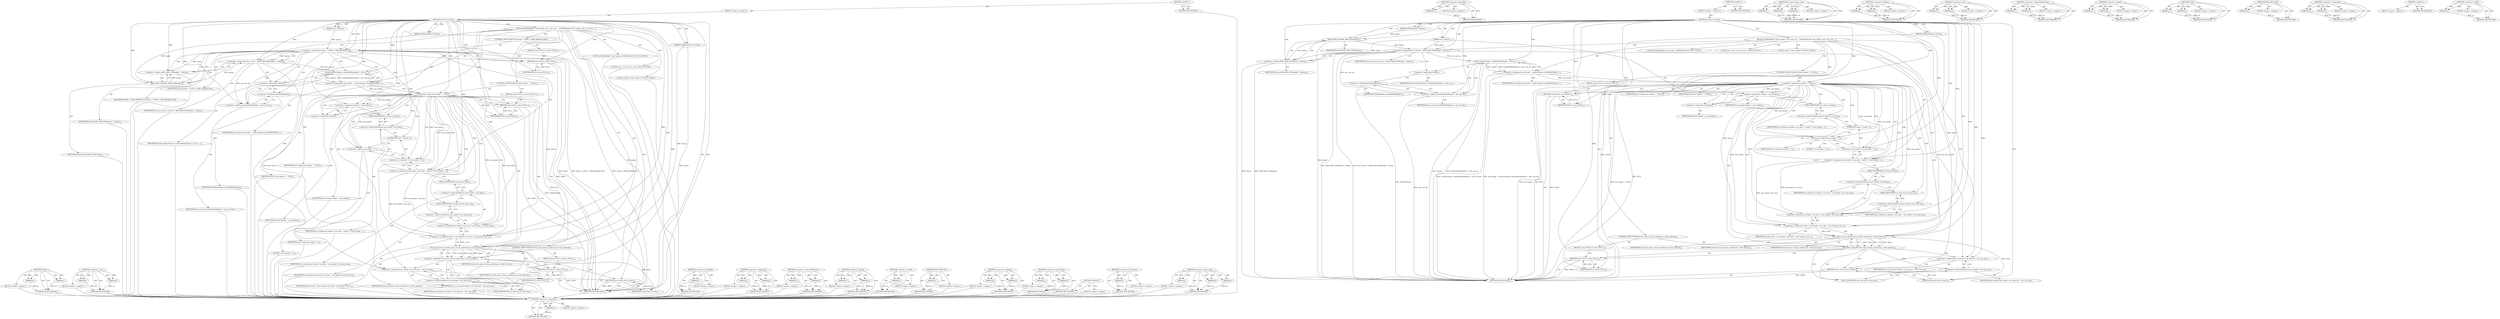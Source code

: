 digraph "lha_input_stream_read" {
vulnerable_126 [label=<(METHOD,&lt;operator&gt;.indirection)>];
vulnerable_127 [label=<(PARAM,p1)>];
vulnerable_128 [label=<(BLOCK,&lt;empty&gt;,&lt;empty&gt;)>];
vulnerable_129 [label=<(METHOD_RETURN,ANY)>];
vulnerable_149 [label=<(METHOD,&lt;operator&gt;.logicalNot)>];
vulnerable_150 [label=<(PARAM,p1)>];
vulnerable_151 [label=<(BLOCK,&lt;empty&gt;,&lt;empty&gt;)>];
vulnerable_152 [label=<(METHOD_RETURN,ANY)>];
vulnerable_6 [label=<(METHOD,&lt;global&gt;)<SUB>1</SUB>>];
vulnerable_7 [label=<(BLOCK,&lt;empty&gt;,&lt;empty&gt;)<SUB>1</SUB>>];
vulnerable_8 [label=<(METHOD,extend_raw_data)<SUB>1</SUB>>];
vulnerable_9 [label=<(PARAM,LHAFileHeader **header)<SUB>1</SUB>>];
vulnerable_10 [label=<(PARAM,LHAInputStream *stream)<SUB>2</SUB>>];
vulnerable_11 [label=<(PARAM,size_t nbytes)<SUB>3</SUB>>];
vulnerable_12 [label=<(BLOCK,{
	LHAFileHeader *new_header;
 	size_t new_raw_...,{
	LHAFileHeader *new_header;
 	size_t new_raw_...)<SUB>4</SUB>>];
vulnerable_13 [label="<(LOCAL,LHAFileHeader* new_header: LHAFileHeader*)<SUB>5</SUB>>"];
vulnerable_14 [label="<(LOCAL,size_t new_raw_len: size_t)<SUB>6</SUB>>"];
vulnerable_15 [label="<(LOCAL,uint8_t* result: uint8_t*)<SUB>7</SUB>>"];
vulnerable_16 [label=<(&lt;operator&gt;.assignment,new_raw_len = RAW_DATA_LEN(header) + nbytes)<SUB>10</SUB>>];
vulnerable_17 [label=<(IDENTIFIER,new_raw_len,new_raw_len = RAW_DATA_LEN(header) + nbytes)<SUB>10</SUB>>];
vulnerable_18 [label=<(&lt;operator&gt;.addition,RAW_DATA_LEN(header) + nbytes)<SUB>10</SUB>>];
vulnerable_19 [label=<(RAW_DATA_LEN,RAW_DATA_LEN(header))<SUB>10</SUB>>];
vulnerable_20 [label=<(IDENTIFIER,header,RAW_DATA_LEN(header))<SUB>10</SUB>>];
vulnerable_21 [label=<(IDENTIFIER,nbytes,RAW_DATA_LEN(header) + nbytes)<SUB>10</SUB>>];
vulnerable_22 [label=<(&lt;operator&gt;.assignment,new_header = realloc(*header, sizeof(LHAFileHea...)<SUB>11</SUB>>];
vulnerable_23 [label=<(IDENTIFIER,new_header,new_header = realloc(*header, sizeof(LHAFileHea...)<SUB>11</SUB>>];
vulnerable_24 [label=<(realloc,realloc(*header, sizeof(LHAFileHeader) + new_ra...)<SUB>11</SUB>>];
vulnerable_25 [label=<(&lt;operator&gt;.indirection,*header)<SUB>11</SUB>>];
vulnerable_26 [label=<(IDENTIFIER,header,realloc(*header, sizeof(LHAFileHeader) + new_ra...)<SUB>11</SUB>>];
vulnerable_27 [label=<(&lt;operator&gt;.addition,sizeof(LHAFileHeader) + new_raw_len)<SUB>11</SUB>>];
vulnerable_28 [label=<(&lt;operator&gt;.sizeOf,sizeof(LHAFileHeader))<SUB>11</SUB>>];
vulnerable_29 [label=<(IDENTIFIER,LHAFileHeader,sizeof(LHAFileHeader))<SUB>11</SUB>>];
vulnerable_30 [label=<(IDENTIFIER,new_raw_len,sizeof(LHAFileHeader) + new_raw_len)<SUB>11</SUB>>];
vulnerable_31 [label=<(CONTROL_STRUCTURE,IF,if (new_header == NULL))<SUB>13</SUB>>];
vulnerable_32 [label=<(&lt;operator&gt;.equals,new_header == NULL)<SUB>13</SUB>>];
vulnerable_33 [label=<(IDENTIFIER,new_header,new_header == NULL)<SUB>13</SUB>>];
vulnerable_34 [label=<(IDENTIFIER,NULL,new_header == NULL)<SUB>13</SUB>>];
vulnerable_35 [label=<(BLOCK,{
		return NULL;
	},{
		return NULL;
	})<SUB>13</SUB>>];
vulnerable_36 [label=<(RETURN,return NULL;,return NULL;)<SUB>14</SUB>>];
vulnerable_37 [label=<(IDENTIFIER,NULL,return NULL;)<SUB>14</SUB>>];
vulnerable_38 [label=<(&lt;operator&gt;.assignment,*header = new_header)<SUB>18</SUB>>];
vulnerable_39 [label=<(&lt;operator&gt;.indirection,*header)<SUB>18</SUB>>];
vulnerable_40 [label=<(IDENTIFIER,header,*header = new_header)<SUB>18</SUB>>];
vulnerable_41 [label=<(IDENTIFIER,new_header,*header = new_header)<SUB>18</SUB>>];
vulnerable_42 [label=<(&lt;operator&gt;.assignment,new_header-&gt;raw_data = (uint8_t *) (new_header ...)<SUB>19</SUB>>];
vulnerable_43 [label=<(&lt;operator&gt;.indirectFieldAccess,new_header-&gt;raw_data)<SUB>19</SUB>>];
vulnerable_44 [label=<(IDENTIFIER,new_header,new_header-&gt;raw_data = (uint8_t *) (new_header ...)<SUB>19</SUB>>];
vulnerable_45 [label=<(FIELD_IDENTIFIER,raw_data,raw_data)<SUB>19</SUB>>];
vulnerable_46 [label=<(&lt;operator&gt;.cast,(uint8_t *) (new_header + 1))<SUB>19</SUB>>];
vulnerable_47 [label=<(UNKNOWN,uint8_t *,uint8_t *)<SUB>19</SUB>>];
vulnerable_48 [label=<(&lt;operator&gt;.addition,new_header + 1)<SUB>19</SUB>>];
vulnerable_49 [label=<(IDENTIFIER,new_header,new_header + 1)<SUB>19</SUB>>];
vulnerable_50 [label=<(LITERAL,1,new_header + 1)<SUB>19</SUB>>];
vulnerable_51 [label=<(&lt;operator&gt;.assignment,result = new_header-&gt;raw_data + new_header-&gt;raw...)<SUB>20</SUB>>];
vulnerable_52 [label=<(IDENTIFIER,result,result = new_header-&gt;raw_data + new_header-&gt;raw...)<SUB>20</SUB>>];
vulnerable_53 [label=<(&lt;operator&gt;.addition,new_header-&gt;raw_data + new_header-&gt;raw_data_len)<SUB>20</SUB>>];
vulnerable_54 [label=<(&lt;operator&gt;.indirectFieldAccess,new_header-&gt;raw_data)<SUB>20</SUB>>];
vulnerable_55 [label=<(IDENTIFIER,new_header,new_header-&gt;raw_data + new_header-&gt;raw_data_len)<SUB>20</SUB>>];
vulnerable_56 [label=<(FIELD_IDENTIFIER,raw_data,raw_data)<SUB>20</SUB>>];
vulnerable_57 [label=<(&lt;operator&gt;.indirectFieldAccess,new_header-&gt;raw_data_len)<SUB>20</SUB>>];
vulnerable_58 [label=<(IDENTIFIER,new_header,new_header-&gt;raw_data + new_header-&gt;raw_data_len)<SUB>20</SUB>>];
vulnerable_59 [label=<(FIELD_IDENTIFIER,raw_data_len,raw_data_len)<SUB>20</SUB>>];
vulnerable_60 [label=<(CONTROL_STRUCTURE,IF,if (!lha_input_stream_read(stream, result, nbytes)))<SUB>23</SUB>>];
vulnerable_61 [label=<(&lt;operator&gt;.logicalNot,!lha_input_stream_read(stream, result, nbytes))<SUB>23</SUB>>];
vulnerable_62 [label=<(lha_input_stream_read,lha_input_stream_read(stream, result, nbytes))<SUB>23</SUB>>];
vulnerable_63 [label=<(IDENTIFIER,stream,lha_input_stream_read(stream, result, nbytes))<SUB>23</SUB>>];
vulnerable_64 [label=<(IDENTIFIER,result,lha_input_stream_read(stream, result, nbytes))<SUB>23</SUB>>];
vulnerable_65 [label=<(IDENTIFIER,nbytes,lha_input_stream_read(stream, result, nbytes))<SUB>23</SUB>>];
vulnerable_66 [label=<(BLOCK,{
		return NULL;
	},{
		return NULL;
	})<SUB>23</SUB>>];
vulnerable_67 [label=<(RETURN,return NULL;,return NULL;)<SUB>24</SUB>>];
vulnerable_68 [label=<(IDENTIFIER,NULL,return NULL;)<SUB>24</SUB>>];
vulnerable_69 [label=<(&lt;operator&gt;.assignment,new_header-&gt;raw_data_len = new_raw_len)<SUB>27</SUB>>];
vulnerable_70 [label=<(&lt;operator&gt;.indirectFieldAccess,new_header-&gt;raw_data_len)<SUB>27</SUB>>];
vulnerable_71 [label=<(IDENTIFIER,new_header,new_header-&gt;raw_data_len = new_raw_len)<SUB>27</SUB>>];
vulnerable_72 [label=<(FIELD_IDENTIFIER,raw_data_len,raw_data_len)<SUB>27</SUB>>];
vulnerable_73 [label=<(IDENTIFIER,new_raw_len,new_header-&gt;raw_data_len = new_raw_len)<SUB>27</SUB>>];
vulnerable_74 [label=<(RETURN,return result;,return result;)<SUB>29</SUB>>];
vulnerable_75 [label=<(IDENTIFIER,result,return result;)<SUB>29</SUB>>];
vulnerable_76 [label=<(METHOD_RETURN,uint8_t)<SUB>1</SUB>>];
vulnerable_78 [label=<(METHOD_RETURN,ANY)<SUB>1</SUB>>];
vulnerable_153 [label=<(METHOD,lha_input_stream_read)>];
vulnerable_154 [label=<(PARAM,p1)>];
vulnerable_155 [label=<(PARAM,p2)>];
vulnerable_156 [label=<(PARAM,p3)>];
vulnerable_157 [label=<(BLOCK,&lt;empty&gt;,&lt;empty&gt;)>];
vulnerable_158 [label=<(METHOD_RETURN,ANY)>];
vulnerable_112 [label=<(METHOD,&lt;operator&gt;.addition)>];
vulnerable_113 [label=<(PARAM,p1)>];
vulnerable_114 [label=<(PARAM,p2)>];
vulnerable_115 [label=<(BLOCK,&lt;empty&gt;,&lt;empty&gt;)>];
vulnerable_116 [label=<(METHOD_RETURN,ANY)>];
vulnerable_144 [label=<(METHOD,&lt;operator&gt;.cast)>];
vulnerable_145 [label=<(PARAM,p1)>];
vulnerable_146 [label=<(PARAM,p2)>];
vulnerable_147 [label=<(BLOCK,&lt;empty&gt;,&lt;empty&gt;)>];
vulnerable_148 [label=<(METHOD_RETURN,ANY)>];
vulnerable_139 [label=<(METHOD,&lt;operator&gt;.indirectFieldAccess)>];
vulnerable_140 [label=<(PARAM,p1)>];
vulnerable_141 [label=<(PARAM,p2)>];
vulnerable_142 [label=<(BLOCK,&lt;empty&gt;,&lt;empty&gt;)>];
vulnerable_143 [label=<(METHOD_RETURN,ANY)>];
vulnerable_134 [label=<(METHOD,&lt;operator&gt;.equals)>];
vulnerable_135 [label=<(PARAM,p1)>];
vulnerable_136 [label=<(PARAM,p2)>];
vulnerable_137 [label=<(BLOCK,&lt;empty&gt;,&lt;empty&gt;)>];
vulnerable_138 [label=<(METHOD_RETURN,ANY)>];
vulnerable_121 [label=<(METHOD,realloc)>];
vulnerable_122 [label=<(PARAM,p1)>];
vulnerable_123 [label=<(PARAM,p2)>];
vulnerable_124 [label=<(BLOCK,&lt;empty&gt;,&lt;empty&gt;)>];
vulnerable_125 [label=<(METHOD_RETURN,ANY)>];
vulnerable_117 [label=<(METHOD,RAW_DATA_LEN)>];
vulnerable_118 [label=<(PARAM,p1)>];
vulnerable_119 [label=<(BLOCK,&lt;empty&gt;,&lt;empty&gt;)>];
vulnerable_120 [label=<(METHOD_RETURN,ANY)>];
vulnerable_107 [label=<(METHOD,&lt;operator&gt;.assignment)>];
vulnerable_108 [label=<(PARAM,p1)>];
vulnerable_109 [label=<(PARAM,p2)>];
vulnerable_110 [label=<(BLOCK,&lt;empty&gt;,&lt;empty&gt;)>];
vulnerable_111 [label=<(METHOD_RETURN,ANY)>];
vulnerable_101 [label=<(METHOD,&lt;global&gt;)<SUB>1</SUB>>];
vulnerable_102 [label=<(BLOCK,&lt;empty&gt;,&lt;empty&gt;)>];
vulnerable_103 [label=<(METHOD_RETURN,ANY)>];
vulnerable_130 [label=<(METHOD,&lt;operator&gt;.sizeOf)>];
vulnerable_131 [label=<(PARAM,p1)>];
vulnerable_132 [label=<(BLOCK,&lt;empty&gt;,&lt;empty&gt;)>];
vulnerable_133 [label=<(METHOD_RETURN,ANY)>];
fixed_133 [label=<(METHOD,realloc)>];
fixed_134 [label=<(PARAM,p1)>];
fixed_135 [label=<(PARAM,p2)>];
fixed_136 [label=<(BLOCK,&lt;empty&gt;,&lt;empty&gt;)>];
fixed_137 [label=<(METHOD_RETURN,ANY)>];
fixed_156 [label=<(METHOD,&lt;operator&gt;.cast)>];
fixed_157 [label=<(PARAM,p1)>];
fixed_158 [label=<(PARAM,p2)>];
fixed_159 [label=<(BLOCK,&lt;empty&gt;,&lt;empty&gt;)>];
fixed_160 [label=<(METHOD_RETURN,ANY)>];
fixed_6 [label=<(METHOD,&lt;global&gt;)<SUB>1</SUB>>];
fixed_7 [label=<(BLOCK,&lt;empty&gt;,&lt;empty&gt;)<SUB>1</SUB>>];
fixed_8 [label=<(METHOD,extend_raw_data)<SUB>1</SUB>>];
fixed_9 [label=<(PARAM,LHAFileHeader **header)<SUB>1</SUB>>];
fixed_10 [label=<(PARAM,LHAInputStream *stream)<SUB>2</SUB>>];
fixed_11 [label=<(PARAM,size_t nbytes)<SUB>3</SUB>>];
fixed_12 [label=<(BLOCK,{
	LHAFileHeader *new_header;
 	size_t new_raw_...,{
	LHAFileHeader *new_header;
 	size_t new_raw_...)<SUB>4</SUB>>];
fixed_13 [label="<(LOCAL,LHAFileHeader* new_header: LHAFileHeader*)<SUB>5</SUB>>"];
fixed_14 [label="<(LOCAL,size_t new_raw_len: size_t)<SUB>6</SUB>>"];
fixed_15 [label="<(LOCAL,uint8_t* result: uint8_t*)<SUB>7</SUB>>"];
fixed_16 [label=<(CONTROL_STRUCTURE,IF,if (nbytes &gt; LEVEL_3_MAX_HEADER_LEN))<SUB>9</SUB>>];
fixed_17 [label=<(&lt;operator&gt;.greaterThan,nbytes &gt; LEVEL_3_MAX_HEADER_LEN)<SUB>9</SUB>>];
fixed_18 [label=<(IDENTIFIER,nbytes,nbytes &gt; LEVEL_3_MAX_HEADER_LEN)<SUB>9</SUB>>];
fixed_19 [label=<(IDENTIFIER,LEVEL_3_MAX_HEADER_LEN,nbytes &gt; LEVEL_3_MAX_HEADER_LEN)<SUB>9</SUB>>];
fixed_20 [label=<(BLOCK,{
		return NULL;
	},{
		return NULL;
	})<SUB>9</SUB>>];
fixed_21 [label=<(RETURN,return NULL;,return NULL;)<SUB>10</SUB>>];
fixed_22 [label=<(IDENTIFIER,NULL,return NULL;)<SUB>10</SUB>>];
fixed_23 [label=<(&lt;operator&gt;.assignment,new_raw_len = RAW_DATA_LEN(header) + nbytes)<SUB>14</SUB>>];
fixed_24 [label=<(IDENTIFIER,new_raw_len,new_raw_len = RAW_DATA_LEN(header) + nbytes)<SUB>14</SUB>>];
fixed_25 [label=<(&lt;operator&gt;.addition,RAW_DATA_LEN(header) + nbytes)<SUB>14</SUB>>];
fixed_26 [label=<(RAW_DATA_LEN,RAW_DATA_LEN(header))<SUB>14</SUB>>];
fixed_27 [label=<(IDENTIFIER,header,RAW_DATA_LEN(header))<SUB>14</SUB>>];
fixed_28 [label=<(IDENTIFIER,nbytes,RAW_DATA_LEN(header) + nbytes)<SUB>14</SUB>>];
fixed_29 [label=<(&lt;operator&gt;.assignment,new_header = realloc(*header, sizeof(LHAFileHea...)<SUB>15</SUB>>];
fixed_30 [label=<(IDENTIFIER,new_header,new_header = realloc(*header, sizeof(LHAFileHea...)<SUB>15</SUB>>];
fixed_31 [label=<(realloc,realloc(*header, sizeof(LHAFileHeader) + new_ra...)<SUB>15</SUB>>];
fixed_32 [label=<(&lt;operator&gt;.indirection,*header)<SUB>15</SUB>>];
fixed_33 [label=<(IDENTIFIER,header,realloc(*header, sizeof(LHAFileHeader) + new_ra...)<SUB>15</SUB>>];
fixed_34 [label=<(&lt;operator&gt;.addition,sizeof(LHAFileHeader) + new_raw_len)<SUB>15</SUB>>];
fixed_35 [label=<(&lt;operator&gt;.sizeOf,sizeof(LHAFileHeader))<SUB>15</SUB>>];
fixed_36 [label=<(IDENTIFIER,LHAFileHeader,sizeof(LHAFileHeader))<SUB>15</SUB>>];
fixed_37 [label=<(IDENTIFIER,new_raw_len,sizeof(LHAFileHeader) + new_raw_len)<SUB>15</SUB>>];
fixed_38 [label=<(CONTROL_STRUCTURE,IF,if (new_header == NULL))<SUB>17</SUB>>];
fixed_39 [label=<(&lt;operator&gt;.equals,new_header == NULL)<SUB>17</SUB>>];
fixed_40 [label=<(IDENTIFIER,new_header,new_header == NULL)<SUB>17</SUB>>];
fixed_41 [label=<(IDENTIFIER,NULL,new_header == NULL)<SUB>17</SUB>>];
fixed_42 [label=<(BLOCK,{
		return NULL;
	},{
		return NULL;
	})<SUB>17</SUB>>];
fixed_43 [label=<(RETURN,return NULL;,return NULL;)<SUB>18</SUB>>];
fixed_44 [label=<(IDENTIFIER,NULL,return NULL;)<SUB>18</SUB>>];
fixed_45 [label=<(&lt;operator&gt;.assignment,*header = new_header)<SUB>22</SUB>>];
fixed_46 [label=<(&lt;operator&gt;.indirection,*header)<SUB>22</SUB>>];
fixed_47 [label=<(IDENTIFIER,header,*header = new_header)<SUB>22</SUB>>];
fixed_48 [label=<(IDENTIFIER,new_header,*header = new_header)<SUB>22</SUB>>];
fixed_49 [label=<(&lt;operator&gt;.assignment,new_header-&gt;raw_data = (uint8_t *) (new_header ...)<SUB>23</SUB>>];
fixed_50 [label=<(&lt;operator&gt;.indirectFieldAccess,new_header-&gt;raw_data)<SUB>23</SUB>>];
fixed_51 [label=<(IDENTIFIER,new_header,new_header-&gt;raw_data = (uint8_t *) (new_header ...)<SUB>23</SUB>>];
fixed_52 [label=<(FIELD_IDENTIFIER,raw_data,raw_data)<SUB>23</SUB>>];
fixed_53 [label=<(&lt;operator&gt;.cast,(uint8_t *) (new_header + 1))<SUB>23</SUB>>];
fixed_54 [label=<(UNKNOWN,uint8_t *,uint8_t *)<SUB>23</SUB>>];
fixed_55 [label=<(&lt;operator&gt;.addition,new_header + 1)<SUB>23</SUB>>];
fixed_56 [label=<(IDENTIFIER,new_header,new_header + 1)<SUB>23</SUB>>];
fixed_57 [label=<(LITERAL,1,new_header + 1)<SUB>23</SUB>>];
fixed_58 [label=<(&lt;operator&gt;.assignment,result = new_header-&gt;raw_data + new_header-&gt;raw...)<SUB>24</SUB>>];
fixed_59 [label=<(IDENTIFIER,result,result = new_header-&gt;raw_data + new_header-&gt;raw...)<SUB>24</SUB>>];
fixed_60 [label=<(&lt;operator&gt;.addition,new_header-&gt;raw_data + new_header-&gt;raw_data_len)<SUB>24</SUB>>];
fixed_61 [label=<(&lt;operator&gt;.indirectFieldAccess,new_header-&gt;raw_data)<SUB>24</SUB>>];
fixed_62 [label=<(IDENTIFIER,new_header,new_header-&gt;raw_data + new_header-&gt;raw_data_len)<SUB>24</SUB>>];
fixed_63 [label=<(FIELD_IDENTIFIER,raw_data,raw_data)<SUB>24</SUB>>];
fixed_64 [label=<(&lt;operator&gt;.indirectFieldAccess,new_header-&gt;raw_data_len)<SUB>24</SUB>>];
fixed_65 [label=<(IDENTIFIER,new_header,new_header-&gt;raw_data + new_header-&gt;raw_data_len)<SUB>24</SUB>>];
fixed_66 [label=<(FIELD_IDENTIFIER,raw_data_len,raw_data_len)<SUB>24</SUB>>];
fixed_67 [label=<(CONTROL_STRUCTURE,IF,if (!lha_input_stream_read(stream, result, nbytes)))<SUB>27</SUB>>];
fixed_68 [label=<(&lt;operator&gt;.logicalNot,!lha_input_stream_read(stream, result, nbytes))<SUB>27</SUB>>];
fixed_69 [label=<(lha_input_stream_read,lha_input_stream_read(stream, result, nbytes))<SUB>27</SUB>>];
fixed_70 [label=<(IDENTIFIER,stream,lha_input_stream_read(stream, result, nbytes))<SUB>27</SUB>>];
fixed_71 [label=<(IDENTIFIER,result,lha_input_stream_read(stream, result, nbytes))<SUB>27</SUB>>];
fixed_72 [label=<(IDENTIFIER,nbytes,lha_input_stream_read(stream, result, nbytes))<SUB>27</SUB>>];
fixed_73 [label=<(BLOCK,{
		return NULL;
	},{
		return NULL;
	})<SUB>27</SUB>>];
fixed_74 [label=<(RETURN,return NULL;,return NULL;)<SUB>28</SUB>>];
fixed_75 [label=<(IDENTIFIER,NULL,return NULL;)<SUB>28</SUB>>];
fixed_76 [label=<(&lt;operator&gt;.assignment,new_header-&gt;raw_data_len = new_raw_len)<SUB>31</SUB>>];
fixed_77 [label=<(&lt;operator&gt;.indirectFieldAccess,new_header-&gt;raw_data_len)<SUB>31</SUB>>];
fixed_78 [label=<(IDENTIFIER,new_header,new_header-&gt;raw_data_len = new_raw_len)<SUB>31</SUB>>];
fixed_79 [label=<(FIELD_IDENTIFIER,raw_data_len,raw_data_len)<SUB>31</SUB>>];
fixed_80 [label=<(IDENTIFIER,new_raw_len,new_header-&gt;raw_data_len = new_raw_len)<SUB>31</SUB>>];
fixed_81 [label=<(RETURN,return result;,return result;)<SUB>33</SUB>>];
fixed_82 [label=<(IDENTIFIER,result,return result;)<SUB>33</SUB>>];
fixed_83 [label=<(METHOD_RETURN,uint8_t)<SUB>1</SUB>>];
fixed_85 [label=<(METHOD_RETURN,ANY)<SUB>1</SUB>>];
fixed_161 [label=<(METHOD,&lt;operator&gt;.logicalNot)>];
fixed_162 [label=<(PARAM,p1)>];
fixed_163 [label=<(BLOCK,&lt;empty&gt;,&lt;empty&gt;)>];
fixed_164 [label=<(METHOD_RETURN,ANY)>];
fixed_119 [label=<(METHOD,&lt;operator&gt;.assignment)>];
fixed_120 [label=<(PARAM,p1)>];
fixed_121 [label=<(PARAM,p2)>];
fixed_122 [label=<(BLOCK,&lt;empty&gt;,&lt;empty&gt;)>];
fixed_123 [label=<(METHOD_RETURN,ANY)>];
fixed_151 [label=<(METHOD,&lt;operator&gt;.indirectFieldAccess)>];
fixed_152 [label=<(PARAM,p1)>];
fixed_153 [label=<(PARAM,p2)>];
fixed_154 [label=<(BLOCK,&lt;empty&gt;,&lt;empty&gt;)>];
fixed_155 [label=<(METHOD_RETURN,ANY)>];
fixed_146 [label=<(METHOD,&lt;operator&gt;.equals)>];
fixed_147 [label=<(PARAM,p1)>];
fixed_148 [label=<(PARAM,p2)>];
fixed_149 [label=<(BLOCK,&lt;empty&gt;,&lt;empty&gt;)>];
fixed_150 [label=<(METHOD_RETURN,ANY)>];
fixed_142 [label=<(METHOD,&lt;operator&gt;.sizeOf)>];
fixed_143 [label=<(PARAM,p1)>];
fixed_144 [label=<(BLOCK,&lt;empty&gt;,&lt;empty&gt;)>];
fixed_145 [label=<(METHOD_RETURN,ANY)>];
fixed_129 [label=<(METHOD,RAW_DATA_LEN)>];
fixed_130 [label=<(PARAM,p1)>];
fixed_131 [label=<(BLOCK,&lt;empty&gt;,&lt;empty&gt;)>];
fixed_132 [label=<(METHOD_RETURN,ANY)>];
fixed_124 [label=<(METHOD,&lt;operator&gt;.addition)>];
fixed_125 [label=<(PARAM,p1)>];
fixed_126 [label=<(PARAM,p2)>];
fixed_127 [label=<(BLOCK,&lt;empty&gt;,&lt;empty&gt;)>];
fixed_128 [label=<(METHOD_RETURN,ANY)>];
fixed_114 [label=<(METHOD,&lt;operator&gt;.greaterThan)>];
fixed_115 [label=<(PARAM,p1)>];
fixed_116 [label=<(PARAM,p2)>];
fixed_117 [label=<(BLOCK,&lt;empty&gt;,&lt;empty&gt;)>];
fixed_118 [label=<(METHOD_RETURN,ANY)>];
fixed_108 [label=<(METHOD,&lt;global&gt;)<SUB>1</SUB>>];
fixed_109 [label=<(BLOCK,&lt;empty&gt;,&lt;empty&gt;)>];
fixed_110 [label=<(METHOD_RETURN,ANY)>];
fixed_138 [label=<(METHOD,&lt;operator&gt;.indirection)>];
fixed_139 [label=<(PARAM,p1)>];
fixed_140 [label=<(BLOCK,&lt;empty&gt;,&lt;empty&gt;)>];
fixed_141 [label=<(METHOD_RETURN,ANY)>];
fixed_165 [label=<(METHOD,lha_input_stream_read)>];
fixed_166 [label=<(PARAM,p1)>];
fixed_167 [label=<(PARAM,p2)>];
fixed_168 [label=<(PARAM,p3)>];
fixed_169 [label=<(BLOCK,&lt;empty&gt;,&lt;empty&gt;)>];
fixed_170 [label=<(METHOD_RETURN,ANY)>];
vulnerable_126 -> vulnerable_127  [key=0, label="AST: "];
vulnerable_126 -> vulnerable_127  [key=1, label="DDG: "];
vulnerable_126 -> vulnerable_128  [key=0, label="AST: "];
vulnerable_126 -> vulnerable_129  [key=0, label="AST: "];
vulnerable_126 -> vulnerable_129  [key=1, label="CFG: "];
vulnerable_127 -> vulnerable_129  [key=0, label="DDG: p1"];
vulnerable_149 -> vulnerable_150  [key=0, label="AST: "];
vulnerable_149 -> vulnerable_150  [key=1, label="DDG: "];
vulnerable_149 -> vulnerable_151  [key=0, label="AST: "];
vulnerable_149 -> vulnerable_152  [key=0, label="AST: "];
vulnerable_149 -> vulnerable_152  [key=1, label="CFG: "];
vulnerable_150 -> vulnerable_152  [key=0, label="DDG: p1"];
vulnerable_6 -> vulnerable_7  [key=0, label="AST: "];
vulnerable_6 -> vulnerable_78  [key=0, label="AST: "];
vulnerable_6 -> vulnerable_78  [key=1, label="CFG: "];
vulnerable_7 -> vulnerable_8  [key=0, label="AST: "];
vulnerable_8 -> vulnerable_9  [key=0, label="AST: "];
vulnerable_8 -> vulnerable_9  [key=1, label="DDG: "];
vulnerable_8 -> vulnerable_10  [key=0, label="AST: "];
vulnerable_8 -> vulnerable_10  [key=1, label="DDG: "];
vulnerable_8 -> vulnerable_11  [key=0, label="AST: "];
vulnerable_8 -> vulnerable_11  [key=1, label="DDG: "];
vulnerable_8 -> vulnerable_12  [key=0, label="AST: "];
vulnerable_8 -> vulnerable_76  [key=0, label="AST: "];
vulnerable_8 -> vulnerable_19  [key=0, label="CFG: "];
vulnerable_8 -> vulnerable_19  [key=1, label="DDG: "];
vulnerable_8 -> vulnerable_16  [key=0, label="DDG: "];
vulnerable_8 -> vulnerable_38  [key=0, label="DDG: "];
vulnerable_8 -> vulnerable_42  [key=0, label="DDG: "];
vulnerable_8 -> vulnerable_51  [key=0, label="DDG: "];
vulnerable_8 -> vulnerable_69  [key=0, label="DDG: "];
vulnerable_8 -> vulnerable_75  [key=0, label="DDG: "];
vulnerable_8 -> vulnerable_18  [key=0, label="DDG: "];
vulnerable_8 -> vulnerable_24  [key=0, label="DDG: "];
vulnerable_8 -> vulnerable_32  [key=0, label="DDG: "];
vulnerable_8 -> vulnerable_46  [key=0, label="DDG: "];
vulnerable_8 -> vulnerable_53  [key=0, label="DDG: "];
vulnerable_8 -> vulnerable_27  [key=0, label="DDG: "];
vulnerable_8 -> vulnerable_37  [key=0, label="DDG: "];
vulnerable_8 -> vulnerable_48  [key=0, label="DDG: "];
vulnerable_8 -> vulnerable_62  [key=0, label="DDG: "];
vulnerable_8 -> vulnerable_68  [key=0, label="DDG: "];
vulnerable_9 -> vulnerable_19  [key=0, label="DDG: header"];
vulnerable_10 -> vulnerable_76  [key=0, label="DDG: stream"];
vulnerable_10 -> vulnerable_62  [key=0, label="DDG: stream"];
vulnerable_11 -> vulnerable_16  [key=0, label="DDG: nbytes"];
vulnerable_11 -> vulnerable_18  [key=0, label="DDG: nbytes"];
vulnerable_11 -> vulnerable_62  [key=0, label="DDG: nbytes"];
vulnerable_12 -> vulnerable_13  [key=0, label="AST: "];
vulnerable_12 -> vulnerable_14  [key=0, label="AST: "];
vulnerable_12 -> vulnerable_15  [key=0, label="AST: "];
vulnerable_12 -> vulnerable_16  [key=0, label="AST: "];
vulnerable_12 -> vulnerable_22  [key=0, label="AST: "];
vulnerable_12 -> vulnerable_31  [key=0, label="AST: "];
vulnerable_12 -> vulnerable_38  [key=0, label="AST: "];
vulnerable_12 -> vulnerable_42  [key=0, label="AST: "];
vulnerable_12 -> vulnerable_51  [key=0, label="AST: "];
vulnerable_12 -> vulnerable_60  [key=0, label="AST: "];
vulnerable_12 -> vulnerable_69  [key=0, label="AST: "];
vulnerable_12 -> vulnerable_74  [key=0, label="AST: "];
vulnerable_16 -> vulnerable_17  [key=0, label="AST: "];
vulnerable_16 -> vulnerable_18  [key=0, label="AST: "];
vulnerable_16 -> vulnerable_25  [key=0, label="CFG: "];
vulnerable_16 -> vulnerable_76  [key=0, label="DDG: RAW_DATA_LEN(header) + nbytes"];
vulnerable_16 -> vulnerable_76  [key=1, label="DDG: new_raw_len = RAW_DATA_LEN(header) + nbytes"];
vulnerable_16 -> vulnerable_69  [key=0, label="DDG: new_raw_len"];
vulnerable_16 -> vulnerable_24  [key=0, label="DDG: new_raw_len"];
vulnerable_16 -> vulnerable_27  [key=0, label="DDG: new_raw_len"];
vulnerable_18 -> vulnerable_19  [key=0, label="AST: "];
vulnerable_18 -> vulnerable_21  [key=0, label="AST: "];
vulnerable_18 -> vulnerable_16  [key=0, label="CFG: "];
vulnerable_18 -> vulnerable_76  [key=0, label="DDG: RAW_DATA_LEN(header)"];
vulnerable_18 -> vulnerable_76  [key=1, label="DDG: nbytes"];
vulnerable_19 -> vulnerable_20  [key=0, label="AST: "];
vulnerable_19 -> vulnerable_18  [key=0, label="CFG: "];
vulnerable_19 -> vulnerable_18  [key=1, label="DDG: header"];
vulnerable_19 -> vulnerable_76  [key=0, label="DDG: header"];
vulnerable_19 -> vulnerable_16  [key=0, label="DDG: header"];
vulnerable_22 -> vulnerable_23  [key=0, label="AST: "];
vulnerable_22 -> vulnerable_24  [key=0, label="AST: "];
vulnerable_22 -> vulnerable_32  [key=0, label="CFG: "];
vulnerable_22 -> vulnerable_32  [key=1, label="DDG: new_header"];
vulnerable_22 -> vulnerable_76  [key=0, label="DDG: realloc(*header, sizeof(LHAFileHeader) + new_raw_len)"];
vulnerable_22 -> vulnerable_76  [key=1, label="DDG: new_header = realloc(*header, sizeof(LHAFileHeader) + new_raw_len)"];
vulnerable_24 -> vulnerable_25  [key=0, label="AST: "];
vulnerable_24 -> vulnerable_27  [key=0, label="AST: "];
vulnerable_24 -> vulnerable_22  [key=0, label="CFG: "];
vulnerable_24 -> vulnerable_22  [key=1, label="DDG: *header"];
vulnerable_24 -> vulnerable_22  [key=2, label="DDG: sizeof(LHAFileHeader) + new_raw_len"];
vulnerable_24 -> vulnerable_76  [key=0, label="DDG: *header"];
vulnerable_24 -> vulnerable_76  [key=1, label="DDG: sizeof(LHAFileHeader) + new_raw_len"];
vulnerable_25 -> vulnerable_26  [key=0, label="AST: "];
vulnerable_25 -> vulnerable_28  [key=0, label="CFG: "];
vulnerable_27 -> vulnerable_28  [key=0, label="AST: "];
vulnerable_27 -> vulnerable_30  [key=0, label="AST: "];
vulnerable_27 -> vulnerable_24  [key=0, label="CFG: "];
vulnerable_27 -> vulnerable_76  [key=0, label="DDG: new_raw_len"];
vulnerable_28 -> vulnerable_29  [key=0, label="AST: "];
vulnerable_28 -> vulnerable_27  [key=0, label="CFG: "];
vulnerable_28 -> vulnerable_76  [key=0, label="DDG: LHAFileHeader"];
vulnerable_31 -> vulnerable_32  [key=0, label="AST: "];
vulnerable_31 -> vulnerable_35  [key=0, label="AST: "];
vulnerable_32 -> vulnerable_33  [key=0, label="AST: "];
vulnerable_32 -> vulnerable_34  [key=0, label="AST: "];
vulnerable_32 -> vulnerable_36  [key=0, label="CFG: "];
vulnerable_32 -> vulnerable_36  [key=1, label="CDG: "];
vulnerable_32 -> vulnerable_39  [key=0, label="CFG: "];
vulnerable_32 -> vulnerable_39  [key=1, label="CDG: "];
vulnerable_32 -> vulnerable_76  [key=0, label="DDG: new_header"];
vulnerable_32 -> vulnerable_76  [key=1, label="DDG: NULL"];
vulnerable_32 -> vulnerable_76  [key=2, label="DDG: new_header == NULL"];
vulnerable_32 -> vulnerable_38  [key=0, label="DDG: new_header"];
vulnerable_32 -> vulnerable_38  [key=1, label="CDG: "];
vulnerable_32 -> vulnerable_42  [key=0, label="DDG: new_header"];
vulnerable_32 -> vulnerable_42  [key=1, label="CDG: "];
vulnerable_32 -> vulnerable_51  [key=0, label="DDG: new_header"];
vulnerable_32 -> vulnerable_51  [key=1, label="CDG: "];
vulnerable_32 -> vulnerable_46  [key=0, label="DDG: new_header"];
vulnerable_32 -> vulnerable_46  [key=1, label="CDG: "];
vulnerable_32 -> vulnerable_53  [key=0, label="DDG: new_header"];
vulnerable_32 -> vulnerable_53  [key=1, label="CDG: "];
vulnerable_32 -> vulnerable_37  [key=0, label="DDG: NULL"];
vulnerable_32 -> vulnerable_48  [key=0, label="DDG: new_header"];
vulnerable_32 -> vulnerable_48  [key=1, label="CDG: "];
vulnerable_32 -> vulnerable_68  [key=0, label="DDG: NULL"];
vulnerable_32 -> vulnerable_47  [key=0, label="CDG: "];
vulnerable_32 -> vulnerable_61  [key=0, label="CDG: "];
vulnerable_32 -> vulnerable_57  [key=0, label="CDG: "];
vulnerable_32 -> vulnerable_56  [key=0, label="CDG: "];
vulnerable_32 -> vulnerable_45  [key=0, label="CDG: "];
vulnerable_32 -> vulnerable_59  [key=0, label="CDG: "];
vulnerable_32 -> vulnerable_54  [key=0, label="CDG: "];
vulnerable_32 -> vulnerable_62  [key=0, label="CDG: "];
vulnerable_32 -> vulnerable_43  [key=0, label="CDG: "];
vulnerable_35 -> vulnerable_36  [key=0, label="AST: "];
vulnerable_36 -> vulnerable_37  [key=0, label="AST: "];
vulnerable_36 -> vulnerable_76  [key=0, label="CFG: "];
vulnerable_36 -> vulnerable_76  [key=1, label="DDG: &lt;RET&gt;"];
vulnerable_37 -> vulnerable_36  [key=0, label="DDG: NULL"];
vulnerable_38 -> vulnerable_39  [key=0, label="AST: "];
vulnerable_38 -> vulnerable_41  [key=0, label="AST: "];
vulnerable_38 -> vulnerable_45  [key=0, label="CFG: "];
vulnerable_39 -> vulnerable_40  [key=0, label="AST: "];
vulnerable_39 -> vulnerable_38  [key=0, label="CFG: "];
vulnerable_42 -> vulnerable_43  [key=0, label="AST: "];
vulnerable_42 -> vulnerable_46  [key=0, label="AST: "];
vulnerable_42 -> vulnerable_56  [key=0, label="CFG: "];
vulnerable_42 -> vulnerable_51  [key=0, label="DDG: new_header-&gt;raw_data"];
vulnerable_42 -> vulnerable_53  [key=0, label="DDG: new_header-&gt;raw_data"];
vulnerable_43 -> vulnerable_44  [key=0, label="AST: "];
vulnerable_43 -> vulnerable_45  [key=0, label="AST: "];
vulnerable_43 -> vulnerable_47  [key=0, label="CFG: "];
vulnerable_45 -> vulnerable_43  [key=0, label="CFG: "];
vulnerable_46 -> vulnerable_47  [key=0, label="AST: "];
vulnerable_46 -> vulnerable_48  [key=0, label="AST: "];
vulnerable_46 -> vulnerable_42  [key=0, label="CFG: "];
vulnerable_47 -> vulnerable_48  [key=0, label="CFG: "];
vulnerable_48 -> vulnerable_49  [key=0, label="AST: "];
vulnerable_48 -> vulnerable_50  [key=0, label="AST: "];
vulnerable_48 -> vulnerable_46  [key=0, label="CFG: "];
vulnerable_51 -> vulnerable_52  [key=0, label="AST: "];
vulnerable_51 -> vulnerable_53  [key=0, label="AST: "];
vulnerable_51 -> vulnerable_62  [key=0, label="CFG: "];
vulnerable_51 -> vulnerable_62  [key=1, label="DDG: result"];
vulnerable_53 -> vulnerable_54  [key=0, label="AST: "];
vulnerable_53 -> vulnerable_57  [key=0, label="AST: "];
vulnerable_53 -> vulnerable_51  [key=0, label="CFG: "];
vulnerable_54 -> vulnerable_55  [key=0, label="AST: "];
vulnerable_54 -> vulnerable_56  [key=0, label="AST: "];
vulnerable_54 -> vulnerable_59  [key=0, label="CFG: "];
vulnerable_56 -> vulnerable_54  [key=0, label="CFG: "];
vulnerable_57 -> vulnerable_58  [key=0, label="AST: "];
vulnerable_57 -> vulnerable_59  [key=0, label="AST: "];
vulnerable_57 -> vulnerable_53  [key=0, label="CFG: "];
vulnerable_59 -> vulnerable_57  [key=0, label="CFG: "];
vulnerable_60 -> vulnerable_61  [key=0, label="AST: "];
vulnerable_60 -> vulnerable_66  [key=0, label="AST: "];
vulnerable_61 -> vulnerable_62  [key=0, label="AST: "];
vulnerable_61 -> vulnerable_67  [key=0, label="CFG: "];
vulnerable_61 -> vulnerable_67  [key=1, label="CDG: "];
vulnerable_61 -> vulnerable_72  [key=0, label="CFG: "];
vulnerable_61 -> vulnerable_72  [key=1, label="CDG: "];
vulnerable_61 -> vulnerable_69  [key=0, label="CDG: "];
vulnerable_61 -> vulnerable_70  [key=0, label="CDG: "];
vulnerable_61 -> vulnerable_74  [key=0, label="CDG: "];
vulnerable_62 -> vulnerable_63  [key=0, label="AST: "];
vulnerable_62 -> vulnerable_64  [key=0, label="AST: "];
vulnerable_62 -> vulnerable_65  [key=0, label="AST: "];
vulnerable_62 -> vulnerable_61  [key=0, label="CFG: "];
vulnerable_62 -> vulnerable_61  [key=1, label="DDG: stream"];
vulnerable_62 -> vulnerable_61  [key=2, label="DDG: result"];
vulnerable_62 -> vulnerable_61  [key=3, label="DDG: nbytes"];
vulnerable_62 -> vulnerable_75  [key=0, label="DDG: result"];
vulnerable_66 -> vulnerable_67  [key=0, label="AST: "];
vulnerable_67 -> vulnerable_68  [key=0, label="AST: "];
vulnerable_67 -> vulnerable_76  [key=0, label="CFG: "];
vulnerable_67 -> vulnerable_76  [key=1, label="DDG: &lt;RET&gt;"];
vulnerable_68 -> vulnerable_67  [key=0, label="DDG: NULL"];
vulnerable_69 -> vulnerable_70  [key=0, label="AST: "];
vulnerable_69 -> vulnerable_73  [key=0, label="AST: "];
vulnerable_69 -> vulnerable_74  [key=0, label="CFG: "];
vulnerable_70 -> vulnerable_71  [key=0, label="AST: "];
vulnerable_70 -> vulnerable_72  [key=0, label="AST: "];
vulnerable_70 -> vulnerable_69  [key=0, label="CFG: "];
vulnerable_72 -> vulnerable_70  [key=0, label="CFG: "];
vulnerable_74 -> vulnerable_75  [key=0, label="AST: "];
vulnerable_74 -> vulnerable_76  [key=0, label="CFG: "];
vulnerable_74 -> vulnerable_76  [key=1, label="DDG: &lt;RET&gt;"];
vulnerable_75 -> vulnerable_74  [key=0, label="DDG: result"];
vulnerable_153 -> vulnerable_154  [key=0, label="AST: "];
vulnerable_153 -> vulnerable_154  [key=1, label="DDG: "];
vulnerable_153 -> vulnerable_157  [key=0, label="AST: "];
vulnerable_153 -> vulnerable_155  [key=0, label="AST: "];
vulnerable_153 -> vulnerable_155  [key=1, label="DDG: "];
vulnerable_153 -> vulnerable_158  [key=0, label="AST: "];
vulnerable_153 -> vulnerable_158  [key=1, label="CFG: "];
vulnerable_153 -> vulnerable_156  [key=0, label="AST: "];
vulnerable_153 -> vulnerable_156  [key=1, label="DDG: "];
vulnerable_154 -> vulnerable_158  [key=0, label="DDG: p1"];
vulnerable_155 -> vulnerable_158  [key=0, label="DDG: p2"];
vulnerable_156 -> vulnerable_158  [key=0, label="DDG: p3"];
vulnerable_112 -> vulnerable_113  [key=0, label="AST: "];
vulnerable_112 -> vulnerable_113  [key=1, label="DDG: "];
vulnerable_112 -> vulnerable_115  [key=0, label="AST: "];
vulnerable_112 -> vulnerable_114  [key=0, label="AST: "];
vulnerable_112 -> vulnerable_114  [key=1, label="DDG: "];
vulnerable_112 -> vulnerable_116  [key=0, label="AST: "];
vulnerable_112 -> vulnerable_116  [key=1, label="CFG: "];
vulnerable_113 -> vulnerable_116  [key=0, label="DDG: p1"];
vulnerable_114 -> vulnerable_116  [key=0, label="DDG: p2"];
vulnerable_144 -> vulnerable_145  [key=0, label="AST: "];
vulnerable_144 -> vulnerable_145  [key=1, label="DDG: "];
vulnerable_144 -> vulnerable_147  [key=0, label="AST: "];
vulnerable_144 -> vulnerable_146  [key=0, label="AST: "];
vulnerable_144 -> vulnerable_146  [key=1, label="DDG: "];
vulnerable_144 -> vulnerable_148  [key=0, label="AST: "];
vulnerable_144 -> vulnerable_148  [key=1, label="CFG: "];
vulnerable_145 -> vulnerable_148  [key=0, label="DDG: p1"];
vulnerable_146 -> vulnerable_148  [key=0, label="DDG: p2"];
vulnerable_139 -> vulnerable_140  [key=0, label="AST: "];
vulnerable_139 -> vulnerable_140  [key=1, label="DDG: "];
vulnerable_139 -> vulnerable_142  [key=0, label="AST: "];
vulnerable_139 -> vulnerable_141  [key=0, label="AST: "];
vulnerable_139 -> vulnerable_141  [key=1, label="DDG: "];
vulnerable_139 -> vulnerable_143  [key=0, label="AST: "];
vulnerable_139 -> vulnerable_143  [key=1, label="CFG: "];
vulnerable_140 -> vulnerable_143  [key=0, label="DDG: p1"];
vulnerable_141 -> vulnerable_143  [key=0, label="DDG: p2"];
vulnerable_134 -> vulnerable_135  [key=0, label="AST: "];
vulnerable_134 -> vulnerable_135  [key=1, label="DDG: "];
vulnerable_134 -> vulnerable_137  [key=0, label="AST: "];
vulnerable_134 -> vulnerable_136  [key=0, label="AST: "];
vulnerable_134 -> vulnerable_136  [key=1, label="DDG: "];
vulnerable_134 -> vulnerable_138  [key=0, label="AST: "];
vulnerable_134 -> vulnerable_138  [key=1, label="CFG: "];
vulnerable_135 -> vulnerable_138  [key=0, label="DDG: p1"];
vulnerable_136 -> vulnerable_138  [key=0, label="DDG: p2"];
vulnerable_121 -> vulnerable_122  [key=0, label="AST: "];
vulnerable_121 -> vulnerable_122  [key=1, label="DDG: "];
vulnerable_121 -> vulnerable_124  [key=0, label="AST: "];
vulnerable_121 -> vulnerable_123  [key=0, label="AST: "];
vulnerable_121 -> vulnerable_123  [key=1, label="DDG: "];
vulnerable_121 -> vulnerable_125  [key=0, label="AST: "];
vulnerable_121 -> vulnerable_125  [key=1, label="CFG: "];
vulnerable_122 -> vulnerable_125  [key=0, label="DDG: p1"];
vulnerable_123 -> vulnerable_125  [key=0, label="DDG: p2"];
vulnerable_117 -> vulnerable_118  [key=0, label="AST: "];
vulnerable_117 -> vulnerable_118  [key=1, label="DDG: "];
vulnerable_117 -> vulnerable_119  [key=0, label="AST: "];
vulnerable_117 -> vulnerable_120  [key=0, label="AST: "];
vulnerable_117 -> vulnerable_120  [key=1, label="CFG: "];
vulnerable_118 -> vulnerable_120  [key=0, label="DDG: p1"];
vulnerable_107 -> vulnerable_108  [key=0, label="AST: "];
vulnerable_107 -> vulnerable_108  [key=1, label="DDG: "];
vulnerable_107 -> vulnerable_110  [key=0, label="AST: "];
vulnerable_107 -> vulnerable_109  [key=0, label="AST: "];
vulnerable_107 -> vulnerable_109  [key=1, label="DDG: "];
vulnerable_107 -> vulnerable_111  [key=0, label="AST: "];
vulnerable_107 -> vulnerable_111  [key=1, label="CFG: "];
vulnerable_108 -> vulnerable_111  [key=0, label="DDG: p1"];
vulnerable_109 -> vulnerable_111  [key=0, label="DDG: p2"];
vulnerable_101 -> vulnerable_102  [key=0, label="AST: "];
vulnerable_101 -> vulnerable_103  [key=0, label="AST: "];
vulnerable_101 -> vulnerable_103  [key=1, label="CFG: "];
vulnerable_130 -> vulnerable_131  [key=0, label="AST: "];
vulnerable_130 -> vulnerable_131  [key=1, label="DDG: "];
vulnerable_130 -> vulnerable_132  [key=0, label="AST: "];
vulnerable_130 -> vulnerable_133  [key=0, label="AST: "];
vulnerable_130 -> vulnerable_133  [key=1, label="CFG: "];
vulnerable_131 -> vulnerable_133  [key=0, label="DDG: p1"];
fixed_133 -> fixed_134  [key=0, label="AST: "];
fixed_133 -> fixed_134  [key=1, label="DDG: "];
fixed_133 -> fixed_136  [key=0, label="AST: "];
fixed_133 -> fixed_135  [key=0, label="AST: "];
fixed_133 -> fixed_135  [key=1, label="DDG: "];
fixed_133 -> fixed_137  [key=0, label="AST: "];
fixed_133 -> fixed_137  [key=1, label="CFG: "];
fixed_134 -> fixed_137  [key=0, label="DDG: p1"];
fixed_135 -> fixed_137  [key=0, label="DDG: p2"];
fixed_136 -> vulnerable_126  [key=0];
fixed_137 -> vulnerable_126  [key=0];
fixed_156 -> fixed_157  [key=0, label="AST: "];
fixed_156 -> fixed_157  [key=1, label="DDG: "];
fixed_156 -> fixed_159  [key=0, label="AST: "];
fixed_156 -> fixed_158  [key=0, label="AST: "];
fixed_156 -> fixed_158  [key=1, label="DDG: "];
fixed_156 -> fixed_160  [key=0, label="AST: "];
fixed_156 -> fixed_160  [key=1, label="CFG: "];
fixed_157 -> fixed_160  [key=0, label="DDG: p1"];
fixed_158 -> fixed_160  [key=0, label="DDG: p2"];
fixed_159 -> vulnerable_126  [key=0];
fixed_160 -> vulnerable_126  [key=0];
fixed_6 -> fixed_7  [key=0, label="AST: "];
fixed_6 -> fixed_85  [key=0, label="AST: "];
fixed_6 -> fixed_85  [key=1, label="CFG: "];
fixed_7 -> fixed_8  [key=0, label="AST: "];
fixed_8 -> fixed_9  [key=0, label="AST: "];
fixed_8 -> fixed_9  [key=1, label="DDG: "];
fixed_8 -> fixed_10  [key=0, label="AST: "];
fixed_8 -> fixed_10  [key=1, label="DDG: "];
fixed_8 -> fixed_11  [key=0, label="AST: "];
fixed_8 -> fixed_11  [key=1, label="DDG: "];
fixed_8 -> fixed_12  [key=0, label="AST: "];
fixed_8 -> fixed_83  [key=0, label="AST: "];
fixed_8 -> fixed_17  [key=0, label="CFG: "];
fixed_8 -> fixed_17  [key=1, label="DDG: "];
fixed_8 -> fixed_23  [key=0, label="DDG: "];
fixed_8 -> fixed_45  [key=0, label="DDG: "];
fixed_8 -> fixed_49  [key=0, label="DDG: "];
fixed_8 -> fixed_58  [key=0, label="DDG: "];
fixed_8 -> fixed_76  [key=0, label="DDG: "];
fixed_8 -> fixed_82  [key=0, label="DDG: "];
fixed_8 -> fixed_21  [key=0, label="DDG: "];
fixed_8 -> fixed_25  [key=0, label="DDG: "];
fixed_8 -> fixed_31  [key=0, label="DDG: "];
fixed_8 -> fixed_39  [key=0, label="DDG: "];
fixed_8 -> fixed_53  [key=0, label="DDG: "];
fixed_8 -> fixed_60  [key=0, label="DDG: "];
fixed_8 -> fixed_22  [key=0, label="DDG: "];
fixed_8 -> fixed_26  [key=0, label="DDG: "];
fixed_8 -> fixed_34  [key=0, label="DDG: "];
fixed_8 -> fixed_44  [key=0, label="DDG: "];
fixed_8 -> fixed_55  [key=0, label="DDG: "];
fixed_8 -> fixed_69  [key=0, label="DDG: "];
fixed_8 -> fixed_75  [key=0, label="DDG: "];
fixed_9 -> fixed_83  [key=0, label="DDG: header"];
fixed_9 -> fixed_26  [key=0, label="DDG: header"];
fixed_10 -> fixed_83  [key=0, label="DDG: stream"];
fixed_10 -> fixed_69  [key=0, label="DDG: stream"];
fixed_11 -> fixed_17  [key=0, label="DDG: nbytes"];
fixed_12 -> fixed_13  [key=0, label="AST: "];
fixed_12 -> fixed_14  [key=0, label="AST: "];
fixed_12 -> fixed_15  [key=0, label="AST: "];
fixed_12 -> fixed_16  [key=0, label="AST: "];
fixed_12 -> fixed_23  [key=0, label="AST: "];
fixed_12 -> fixed_29  [key=0, label="AST: "];
fixed_12 -> fixed_38  [key=0, label="AST: "];
fixed_12 -> fixed_45  [key=0, label="AST: "];
fixed_12 -> fixed_49  [key=0, label="AST: "];
fixed_12 -> fixed_58  [key=0, label="AST: "];
fixed_12 -> fixed_67  [key=0, label="AST: "];
fixed_12 -> fixed_76  [key=0, label="AST: "];
fixed_12 -> fixed_81  [key=0, label="AST: "];
fixed_13 -> vulnerable_126  [key=0];
fixed_14 -> vulnerable_126  [key=0];
fixed_15 -> vulnerable_126  [key=0];
fixed_16 -> fixed_17  [key=0, label="AST: "];
fixed_16 -> fixed_20  [key=0, label="AST: "];
fixed_17 -> fixed_18  [key=0, label="AST: "];
fixed_17 -> fixed_19  [key=0, label="AST: "];
fixed_17 -> fixed_21  [key=0, label="CFG: "];
fixed_17 -> fixed_21  [key=1, label="CDG: "];
fixed_17 -> fixed_26  [key=0, label="CFG: "];
fixed_17 -> fixed_26  [key=1, label="CDG: "];
fixed_17 -> fixed_83  [key=0, label="DDG: nbytes"];
fixed_17 -> fixed_83  [key=1, label="DDG: nbytes &gt; LEVEL_3_MAX_HEADER_LEN"];
fixed_17 -> fixed_83  [key=2, label="DDG: LEVEL_3_MAX_HEADER_LEN"];
fixed_17 -> fixed_23  [key=0, label="DDG: nbytes"];
fixed_17 -> fixed_23  [key=1, label="CDG: "];
fixed_17 -> fixed_25  [key=0, label="DDG: nbytes"];
fixed_17 -> fixed_25  [key=1, label="CDG: "];
fixed_17 -> fixed_69  [key=0, label="DDG: nbytes"];
fixed_17 -> fixed_34  [key=0, label="CDG: "];
fixed_17 -> fixed_32  [key=0, label="CDG: "];
fixed_17 -> fixed_29  [key=0, label="CDG: "];
fixed_17 -> fixed_35  [key=0, label="CDG: "];
fixed_17 -> fixed_39  [key=0, label="CDG: "];
fixed_17 -> fixed_31  [key=0, label="CDG: "];
fixed_18 -> vulnerable_126  [key=0];
fixed_19 -> vulnerable_126  [key=0];
fixed_20 -> fixed_21  [key=0, label="AST: "];
fixed_21 -> fixed_22  [key=0, label="AST: "];
fixed_21 -> fixed_83  [key=0, label="CFG: "];
fixed_21 -> fixed_83  [key=1, label="DDG: &lt;RET&gt;"];
fixed_22 -> fixed_21  [key=0, label="DDG: NULL"];
fixed_23 -> fixed_24  [key=0, label="AST: "];
fixed_23 -> fixed_25  [key=0, label="AST: "];
fixed_23 -> fixed_32  [key=0, label="CFG: "];
fixed_23 -> fixed_76  [key=0, label="DDG: new_raw_len"];
fixed_23 -> fixed_31  [key=0, label="DDG: new_raw_len"];
fixed_23 -> fixed_34  [key=0, label="DDG: new_raw_len"];
fixed_24 -> vulnerable_126  [key=0];
fixed_25 -> fixed_26  [key=0, label="AST: "];
fixed_25 -> fixed_28  [key=0, label="AST: "];
fixed_25 -> fixed_23  [key=0, label="CFG: "];
fixed_26 -> fixed_27  [key=0, label="AST: "];
fixed_26 -> fixed_25  [key=0, label="CFG: "];
fixed_26 -> fixed_25  [key=1, label="DDG: header"];
fixed_26 -> fixed_23  [key=0, label="DDG: header"];
fixed_27 -> vulnerable_126  [key=0];
fixed_28 -> vulnerable_126  [key=0];
fixed_29 -> fixed_30  [key=0, label="AST: "];
fixed_29 -> fixed_31  [key=0, label="AST: "];
fixed_29 -> fixed_39  [key=0, label="CFG: "];
fixed_29 -> fixed_39  [key=1, label="DDG: new_header"];
fixed_30 -> vulnerable_126  [key=0];
fixed_31 -> fixed_32  [key=0, label="AST: "];
fixed_31 -> fixed_34  [key=0, label="AST: "];
fixed_31 -> fixed_29  [key=0, label="CFG: "];
fixed_31 -> fixed_29  [key=1, label="DDG: *header"];
fixed_31 -> fixed_29  [key=2, label="DDG: sizeof(LHAFileHeader) + new_raw_len"];
fixed_32 -> fixed_33  [key=0, label="AST: "];
fixed_32 -> fixed_35  [key=0, label="CFG: "];
fixed_33 -> vulnerable_126  [key=0];
fixed_34 -> fixed_35  [key=0, label="AST: "];
fixed_34 -> fixed_37  [key=0, label="AST: "];
fixed_34 -> fixed_31  [key=0, label="CFG: "];
fixed_35 -> fixed_36  [key=0, label="AST: "];
fixed_35 -> fixed_34  [key=0, label="CFG: "];
fixed_35 -> fixed_83  [key=0, label="DDG: LHAFileHeader"];
fixed_36 -> vulnerable_126  [key=0];
fixed_37 -> vulnerable_126  [key=0];
fixed_38 -> fixed_39  [key=0, label="AST: "];
fixed_38 -> fixed_42  [key=0, label="AST: "];
fixed_39 -> fixed_40  [key=0, label="AST: "];
fixed_39 -> fixed_41  [key=0, label="AST: "];
fixed_39 -> fixed_43  [key=0, label="CFG: "];
fixed_39 -> fixed_43  [key=1, label="CDG: "];
fixed_39 -> fixed_46  [key=0, label="CFG: "];
fixed_39 -> fixed_46  [key=1, label="CDG: "];
fixed_39 -> fixed_45  [key=0, label="DDG: new_header"];
fixed_39 -> fixed_45  [key=1, label="CDG: "];
fixed_39 -> fixed_49  [key=0, label="DDG: new_header"];
fixed_39 -> fixed_49  [key=1, label="CDG: "];
fixed_39 -> fixed_58  [key=0, label="DDG: new_header"];
fixed_39 -> fixed_58  [key=1, label="CDG: "];
fixed_39 -> fixed_53  [key=0, label="DDG: new_header"];
fixed_39 -> fixed_53  [key=1, label="CDG: "];
fixed_39 -> fixed_60  [key=0, label="DDG: new_header"];
fixed_39 -> fixed_60  [key=1, label="CDG: "];
fixed_39 -> fixed_44  [key=0, label="DDG: NULL"];
fixed_39 -> fixed_55  [key=0, label="DDG: new_header"];
fixed_39 -> fixed_55  [key=1, label="CDG: "];
fixed_39 -> fixed_75  [key=0, label="DDG: NULL"];
fixed_39 -> fixed_68  [key=0, label="CDG: "];
fixed_39 -> fixed_64  [key=0, label="CDG: "];
fixed_39 -> fixed_66  [key=0, label="CDG: "];
fixed_39 -> fixed_52  [key=0, label="CDG: "];
fixed_39 -> fixed_69  [key=0, label="CDG: "];
fixed_39 -> fixed_50  [key=0, label="CDG: "];
fixed_39 -> fixed_54  [key=0, label="CDG: "];
fixed_39 -> fixed_61  [key=0, label="CDG: "];
fixed_39 -> fixed_63  [key=0, label="CDG: "];
fixed_40 -> vulnerable_126  [key=0];
fixed_41 -> vulnerable_126  [key=0];
fixed_42 -> fixed_43  [key=0, label="AST: "];
fixed_43 -> fixed_44  [key=0, label="AST: "];
fixed_43 -> fixed_83  [key=0, label="CFG: "];
fixed_43 -> fixed_83  [key=1, label="DDG: &lt;RET&gt;"];
fixed_44 -> fixed_43  [key=0, label="DDG: NULL"];
fixed_45 -> fixed_46  [key=0, label="AST: "];
fixed_45 -> fixed_48  [key=0, label="AST: "];
fixed_45 -> fixed_52  [key=0, label="CFG: "];
fixed_46 -> fixed_47  [key=0, label="AST: "];
fixed_46 -> fixed_45  [key=0, label="CFG: "];
fixed_47 -> vulnerable_126  [key=0];
fixed_48 -> vulnerable_126  [key=0];
fixed_49 -> fixed_50  [key=0, label="AST: "];
fixed_49 -> fixed_53  [key=0, label="AST: "];
fixed_49 -> fixed_63  [key=0, label="CFG: "];
fixed_49 -> fixed_58  [key=0, label="DDG: new_header-&gt;raw_data"];
fixed_49 -> fixed_60  [key=0, label="DDG: new_header-&gt;raw_data"];
fixed_50 -> fixed_51  [key=0, label="AST: "];
fixed_50 -> fixed_52  [key=0, label="AST: "];
fixed_50 -> fixed_54  [key=0, label="CFG: "];
fixed_51 -> vulnerable_126  [key=0];
fixed_52 -> fixed_50  [key=0, label="CFG: "];
fixed_53 -> fixed_54  [key=0, label="AST: "];
fixed_53 -> fixed_55  [key=0, label="AST: "];
fixed_53 -> fixed_49  [key=0, label="CFG: "];
fixed_54 -> fixed_55  [key=0, label="CFG: "];
fixed_55 -> fixed_56  [key=0, label="AST: "];
fixed_55 -> fixed_57  [key=0, label="AST: "];
fixed_55 -> fixed_53  [key=0, label="CFG: "];
fixed_56 -> vulnerable_126  [key=0];
fixed_57 -> vulnerable_126  [key=0];
fixed_58 -> fixed_59  [key=0, label="AST: "];
fixed_58 -> fixed_60  [key=0, label="AST: "];
fixed_58 -> fixed_69  [key=0, label="CFG: "];
fixed_58 -> fixed_69  [key=1, label="DDG: result"];
fixed_59 -> vulnerable_126  [key=0];
fixed_60 -> fixed_61  [key=0, label="AST: "];
fixed_60 -> fixed_64  [key=0, label="AST: "];
fixed_60 -> fixed_58  [key=0, label="CFG: "];
fixed_61 -> fixed_62  [key=0, label="AST: "];
fixed_61 -> fixed_63  [key=0, label="AST: "];
fixed_61 -> fixed_66  [key=0, label="CFG: "];
fixed_62 -> vulnerable_126  [key=0];
fixed_63 -> fixed_61  [key=0, label="CFG: "];
fixed_64 -> fixed_65  [key=0, label="AST: "];
fixed_64 -> fixed_66  [key=0, label="AST: "];
fixed_64 -> fixed_60  [key=0, label="CFG: "];
fixed_65 -> vulnerable_126  [key=0];
fixed_66 -> fixed_64  [key=0, label="CFG: "];
fixed_67 -> fixed_68  [key=0, label="AST: "];
fixed_67 -> fixed_73  [key=0, label="AST: "];
fixed_68 -> fixed_69  [key=0, label="AST: "];
fixed_68 -> fixed_74  [key=0, label="CFG: "];
fixed_68 -> fixed_74  [key=1, label="CDG: "];
fixed_68 -> fixed_79  [key=0, label="CFG: "];
fixed_68 -> fixed_79  [key=1, label="CDG: "];
fixed_68 -> fixed_77  [key=0, label="CDG: "];
fixed_68 -> fixed_81  [key=0, label="CDG: "];
fixed_68 -> fixed_76  [key=0, label="CDG: "];
fixed_69 -> fixed_70  [key=0, label="AST: "];
fixed_69 -> fixed_71  [key=0, label="AST: "];
fixed_69 -> fixed_72  [key=0, label="AST: "];
fixed_69 -> fixed_68  [key=0, label="CFG: "];
fixed_69 -> fixed_68  [key=1, label="DDG: stream"];
fixed_69 -> fixed_68  [key=2, label="DDG: result"];
fixed_69 -> fixed_68  [key=3, label="DDG: nbytes"];
fixed_69 -> fixed_82  [key=0, label="DDG: result"];
fixed_70 -> vulnerable_126  [key=0];
fixed_71 -> vulnerable_126  [key=0];
fixed_72 -> vulnerable_126  [key=0];
fixed_73 -> fixed_74  [key=0, label="AST: "];
fixed_74 -> fixed_75  [key=0, label="AST: "];
fixed_74 -> fixed_83  [key=0, label="CFG: "];
fixed_74 -> fixed_83  [key=1, label="DDG: &lt;RET&gt;"];
fixed_75 -> fixed_74  [key=0, label="DDG: NULL"];
fixed_76 -> fixed_77  [key=0, label="AST: "];
fixed_76 -> fixed_80  [key=0, label="AST: "];
fixed_76 -> fixed_81  [key=0, label="CFG: "];
fixed_77 -> fixed_78  [key=0, label="AST: "];
fixed_77 -> fixed_79  [key=0, label="AST: "];
fixed_77 -> fixed_76  [key=0, label="CFG: "];
fixed_78 -> vulnerable_126  [key=0];
fixed_79 -> fixed_77  [key=0, label="CFG: "];
fixed_80 -> vulnerable_126  [key=0];
fixed_81 -> fixed_82  [key=0, label="AST: "];
fixed_81 -> fixed_83  [key=0, label="CFG: "];
fixed_81 -> fixed_83  [key=1, label="DDG: &lt;RET&gt;"];
fixed_82 -> fixed_81  [key=0, label="DDG: result"];
fixed_83 -> vulnerable_126  [key=0];
fixed_85 -> vulnerable_126  [key=0];
fixed_161 -> fixed_162  [key=0, label="AST: "];
fixed_161 -> fixed_162  [key=1, label="DDG: "];
fixed_161 -> fixed_163  [key=0, label="AST: "];
fixed_161 -> fixed_164  [key=0, label="AST: "];
fixed_161 -> fixed_164  [key=1, label="CFG: "];
fixed_162 -> fixed_164  [key=0, label="DDG: p1"];
fixed_163 -> vulnerable_126  [key=0];
fixed_164 -> vulnerable_126  [key=0];
fixed_119 -> fixed_120  [key=0, label="AST: "];
fixed_119 -> fixed_120  [key=1, label="DDG: "];
fixed_119 -> fixed_122  [key=0, label="AST: "];
fixed_119 -> fixed_121  [key=0, label="AST: "];
fixed_119 -> fixed_121  [key=1, label="DDG: "];
fixed_119 -> fixed_123  [key=0, label="AST: "];
fixed_119 -> fixed_123  [key=1, label="CFG: "];
fixed_120 -> fixed_123  [key=0, label="DDG: p1"];
fixed_121 -> fixed_123  [key=0, label="DDG: p2"];
fixed_122 -> vulnerable_126  [key=0];
fixed_123 -> vulnerable_126  [key=0];
fixed_151 -> fixed_152  [key=0, label="AST: "];
fixed_151 -> fixed_152  [key=1, label="DDG: "];
fixed_151 -> fixed_154  [key=0, label="AST: "];
fixed_151 -> fixed_153  [key=0, label="AST: "];
fixed_151 -> fixed_153  [key=1, label="DDG: "];
fixed_151 -> fixed_155  [key=0, label="AST: "];
fixed_151 -> fixed_155  [key=1, label="CFG: "];
fixed_152 -> fixed_155  [key=0, label="DDG: p1"];
fixed_153 -> fixed_155  [key=0, label="DDG: p2"];
fixed_154 -> vulnerable_126  [key=0];
fixed_155 -> vulnerable_126  [key=0];
fixed_146 -> fixed_147  [key=0, label="AST: "];
fixed_146 -> fixed_147  [key=1, label="DDG: "];
fixed_146 -> fixed_149  [key=0, label="AST: "];
fixed_146 -> fixed_148  [key=0, label="AST: "];
fixed_146 -> fixed_148  [key=1, label="DDG: "];
fixed_146 -> fixed_150  [key=0, label="AST: "];
fixed_146 -> fixed_150  [key=1, label="CFG: "];
fixed_147 -> fixed_150  [key=0, label="DDG: p1"];
fixed_148 -> fixed_150  [key=0, label="DDG: p2"];
fixed_149 -> vulnerable_126  [key=0];
fixed_150 -> vulnerable_126  [key=0];
fixed_142 -> fixed_143  [key=0, label="AST: "];
fixed_142 -> fixed_143  [key=1, label="DDG: "];
fixed_142 -> fixed_144  [key=0, label="AST: "];
fixed_142 -> fixed_145  [key=0, label="AST: "];
fixed_142 -> fixed_145  [key=1, label="CFG: "];
fixed_143 -> fixed_145  [key=0, label="DDG: p1"];
fixed_144 -> vulnerable_126  [key=0];
fixed_145 -> vulnerable_126  [key=0];
fixed_129 -> fixed_130  [key=0, label="AST: "];
fixed_129 -> fixed_130  [key=1, label="DDG: "];
fixed_129 -> fixed_131  [key=0, label="AST: "];
fixed_129 -> fixed_132  [key=0, label="AST: "];
fixed_129 -> fixed_132  [key=1, label="CFG: "];
fixed_130 -> fixed_132  [key=0, label="DDG: p1"];
fixed_131 -> vulnerable_126  [key=0];
fixed_132 -> vulnerable_126  [key=0];
fixed_124 -> fixed_125  [key=0, label="AST: "];
fixed_124 -> fixed_125  [key=1, label="DDG: "];
fixed_124 -> fixed_127  [key=0, label="AST: "];
fixed_124 -> fixed_126  [key=0, label="AST: "];
fixed_124 -> fixed_126  [key=1, label="DDG: "];
fixed_124 -> fixed_128  [key=0, label="AST: "];
fixed_124 -> fixed_128  [key=1, label="CFG: "];
fixed_125 -> fixed_128  [key=0, label="DDG: p1"];
fixed_126 -> fixed_128  [key=0, label="DDG: p2"];
fixed_127 -> vulnerable_126  [key=0];
fixed_128 -> vulnerable_126  [key=0];
fixed_114 -> fixed_115  [key=0, label="AST: "];
fixed_114 -> fixed_115  [key=1, label="DDG: "];
fixed_114 -> fixed_117  [key=0, label="AST: "];
fixed_114 -> fixed_116  [key=0, label="AST: "];
fixed_114 -> fixed_116  [key=1, label="DDG: "];
fixed_114 -> fixed_118  [key=0, label="AST: "];
fixed_114 -> fixed_118  [key=1, label="CFG: "];
fixed_115 -> fixed_118  [key=0, label="DDG: p1"];
fixed_116 -> fixed_118  [key=0, label="DDG: p2"];
fixed_117 -> vulnerable_126  [key=0];
fixed_118 -> vulnerable_126  [key=0];
fixed_108 -> fixed_109  [key=0, label="AST: "];
fixed_108 -> fixed_110  [key=0, label="AST: "];
fixed_108 -> fixed_110  [key=1, label="CFG: "];
fixed_109 -> vulnerable_126  [key=0];
fixed_110 -> vulnerable_126  [key=0];
fixed_138 -> fixed_139  [key=0, label="AST: "];
fixed_138 -> fixed_139  [key=1, label="DDG: "];
fixed_138 -> fixed_140  [key=0, label="AST: "];
fixed_138 -> fixed_141  [key=0, label="AST: "];
fixed_138 -> fixed_141  [key=1, label="CFG: "];
fixed_139 -> fixed_141  [key=0, label="DDG: p1"];
fixed_140 -> vulnerable_126  [key=0];
fixed_141 -> vulnerable_126  [key=0];
fixed_165 -> fixed_166  [key=0, label="AST: "];
fixed_165 -> fixed_166  [key=1, label="DDG: "];
fixed_165 -> fixed_169  [key=0, label="AST: "];
fixed_165 -> fixed_167  [key=0, label="AST: "];
fixed_165 -> fixed_167  [key=1, label="DDG: "];
fixed_165 -> fixed_170  [key=0, label="AST: "];
fixed_165 -> fixed_170  [key=1, label="CFG: "];
fixed_165 -> fixed_168  [key=0, label="AST: "];
fixed_165 -> fixed_168  [key=1, label="DDG: "];
fixed_166 -> fixed_170  [key=0, label="DDG: p1"];
fixed_167 -> fixed_170  [key=0, label="DDG: p2"];
fixed_168 -> fixed_170  [key=0, label="DDG: p3"];
fixed_169 -> vulnerable_126  [key=0];
fixed_170 -> vulnerable_126  [key=0];
}
